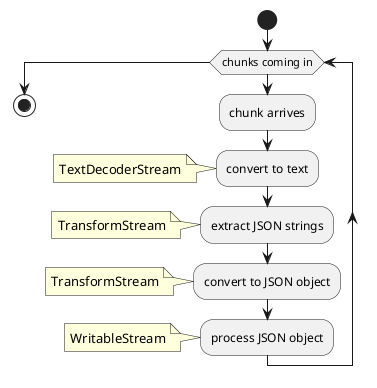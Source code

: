 @startuml ChunkedSequence
start
while (chunks coming in)
:chunk arrives;
:convert to text;
note left: TextDecoderStream
:extract JSON strings;
note left: TransformStream
:convert to JSON object;
note left: TransformStream
:process JSON object;
note left: WritableStream
endwhile
stop
@enduml